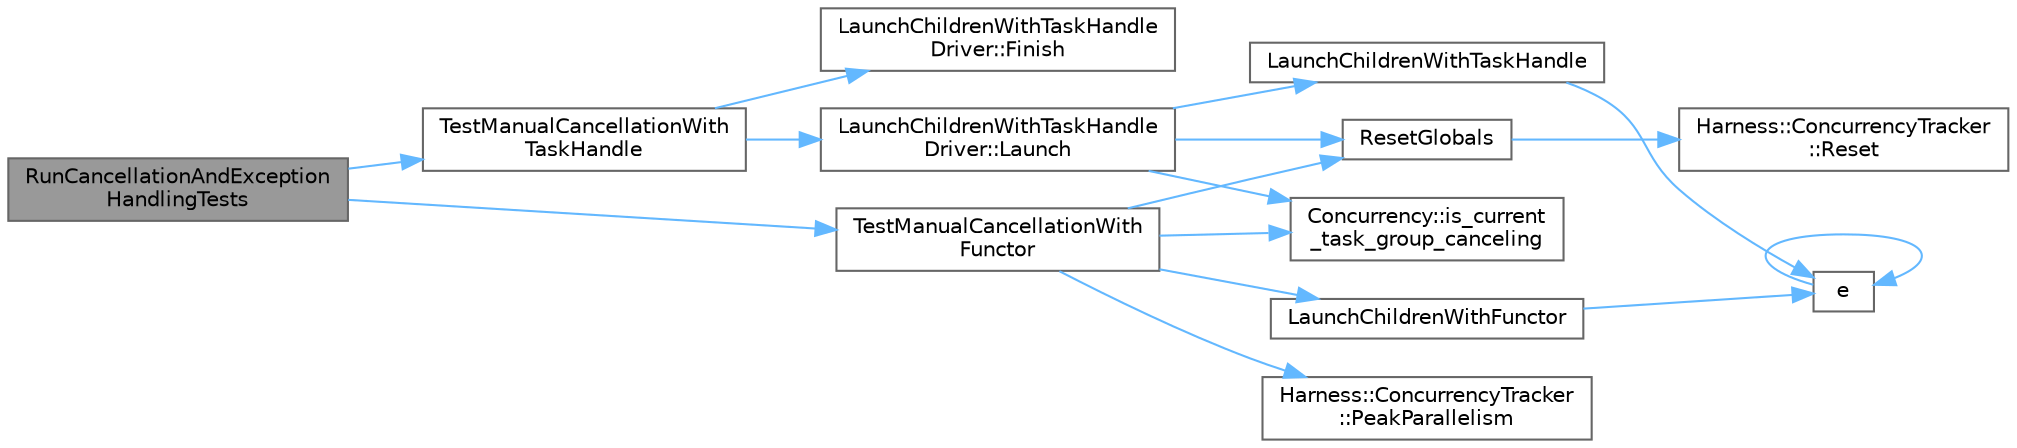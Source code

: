 digraph "RunCancellationAndExceptionHandlingTests"
{
 // LATEX_PDF_SIZE
  bgcolor="transparent";
  edge [fontname=Helvetica,fontsize=10,labelfontname=Helvetica,labelfontsize=10];
  node [fontname=Helvetica,fontsize=10,shape=box,height=0.2,width=0.4];
  rankdir="LR";
  Node1 [id="Node000001",label="RunCancellationAndException\lHandlingTests",height=0.2,width=0.4,color="gray40", fillcolor="grey60", style="filled", fontcolor="black",tooltip=" "];
  Node1 -> Node2 [id="edge1_Node000001_Node000002",color="steelblue1",style="solid",tooltip=" "];
  Node2 [id="Node000002",label="TestManualCancellationWith\lFunctor",height=0.2,width=0.4,color="grey40", fillcolor="white", style="filled",URL="$test__task__group_8cpp.html#a0f9114763529f92e30dbfab9996a1ed5",tooltip=" "];
  Node2 -> Node3 [id="edge2_Node000002_Node000003",color="steelblue1",style="solid",tooltip=" "];
  Node3 [id="Node000003",label="Concurrency::is_current\l_task_group_canceling",height=0.2,width=0.4,color="grey40", fillcolor="white", style="filled",URL="$namespace_concurrency.html#aaef1698b222ba9312ab24dcdcd98bbd8",tooltip=" "];
  Node2 -> Node4 [id="edge3_Node000002_Node000004",color="steelblue1",style="solid",tooltip=" "];
  Node4 [id="Node000004",label="LaunchChildrenWithFunctor",height=0.2,width=0.4,color="grey40", fillcolor="white", style="filled",URL="$test__task__group_8cpp.html#a64e543543b43ddfa43652f6e6ffdac37",tooltip=" "];
  Node4 -> Node5 [id="edge4_Node000004_Node000005",color="steelblue1",style="solid",tooltip=" "];
  Node5 [id="Node000005",label="e",height=0.2,width=0.4,color="grey40", fillcolor="white", style="filled",URL="$_cwise__array__power__array_8cpp.html#a9cb86ff854760bf91a154f2724a9101d",tooltip=" "];
  Node5 -> Node5 [id="edge5_Node000005_Node000005",color="steelblue1",style="solid",tooltip=" "];
  Node2 -> Node6 [id="edge6_Node000002_Node000006",color="steelblue1",style="solid",tooltip=" "];
  Node6 [id="Node000006",label="Harness::ConcurrencyTracker\l::PeakParallelism",height=0.2,width=0.4,color="grey40", fillcolor="white", style="filled",URL="$class_harness_1_1_concurrency_tracker.html#ab30286b932e0856c8329a059b3875b38",tooltip=" "];
  Node2 -> Node7 [id="edge7_Node000002_Node000007",color="steelblue1",style="solid",tooltip=" "];
  Node7 [id="Node000007",label="ResetGlobals",height=0.2,width=0.4,color="grey40", fillcolor="white", style="filled",URL="$test__task__group_8cpp.html#a26ef22d3a1b20a58937d88b8a10879a6",tooltip=" "];
  Node7 -> Node8 [id="edge8_Node000007_Node000008",color="steelblue1",style="solid",tooltip=" "];
  Node8 [id="Node000008",label="Harness::ConcurrencyTracker\l::Reset",height=0.2,width=0.4,color="grey40", fillcolor="white", style="filled",URL="$class_harness_1_1_concurrency_tracker.html#a246884e98e5a47fe34ec60da871fb43b",tooltip=" "];
  Node1 -> Node9 [id="edge9_Node000001_Node000009",color="steelblue1",style="solid",tooltip=" "];
  Node9 [id="Node000009",label="TestManualCancellationWith\lTaskHandle",height=0.2,width=0.4,color="grey40", fillcolor="white", style="filled",URL="$test__task__group_8cpp.html#a1098ce8eafaa02b8fb208075f2638a08",tooltip=" "];
  Node9 -> Node10 [id="edge10_Node000009_Node000010",color="steelblue1",style="solid",tooltip=" "];
  Node10 [id="Node000010",label="LaunchChildrenWithTaskHandle\lDriver::Finish",height=0.2,width=0.4,color="grey40", fillcolor="white", style="filled",URL="$class_launch_children_with_task_handle_driver.html#a93888b4881be6c483e740cb125e627f9",tooltip=" "];
  Node9 -> Node11 [id="edge11_Node000009_Node000011",color="steelblue1",style="solid",tooltip=" "];
  Node11 [id="Node000011",label="LaunchChildrenWithTaskHandle\lDriver::Launch",height=0.2,width=0.4,color="grey40", fillcolor="white", style="filled",URL="$class_launch_children_with_task_handle_driver.html#a10c94ec0d6d5f24cf2017d6a9063286d",tooltip=" "];
  Node11 -> Node3 [id="edge12_Node000011_Node000003",color="steelblue1",style="solid",tooltip=" "];
  Node11 -> Node12 [id="edge13_Node000011_Node000012",color="steelblue1",style="solid",tooltip=" "];
  Node12 [id="Node000012",label="LaunchChildrenWithTaskHandle",height=0.2,width=0.4,color="grey40", fillcolor="white", style="filled",URL="$test__task__group_8cpp.html#a3631e0d697c10e063835feb0e1671eac",tooltip=" "];
  Node12 -> Node5 [id="edge14_Node000012_Node000005",color="steelblue1",style="solid",tooltip=" "];
  Node11 -> Node7 [id="edge15_Node000011_Node000007",color="steelblue1",style="solid",tooltip=" "];
}
